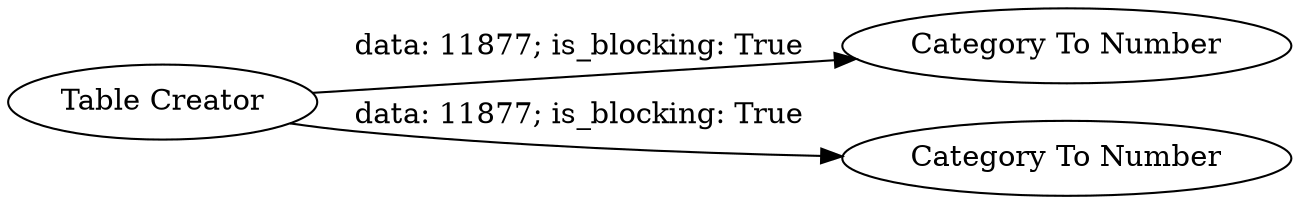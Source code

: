 digraph {
	"-6903559746734606748_6" [label="Category To Number"]
	"-6903559746734606748_5" [label="Category To Number"]
	"-6903559746734606748_4" [label="Table Creator"]
	"-6903559746734606748_4" -> "-6903559746734606748_6" [label="data: 11877; is_blocking: True"]
	"-6903559746734606748_4" -> "-6903559746734606748_5" [label="data: 11877; is_blocking: True"]
	rankdir=LR
}

